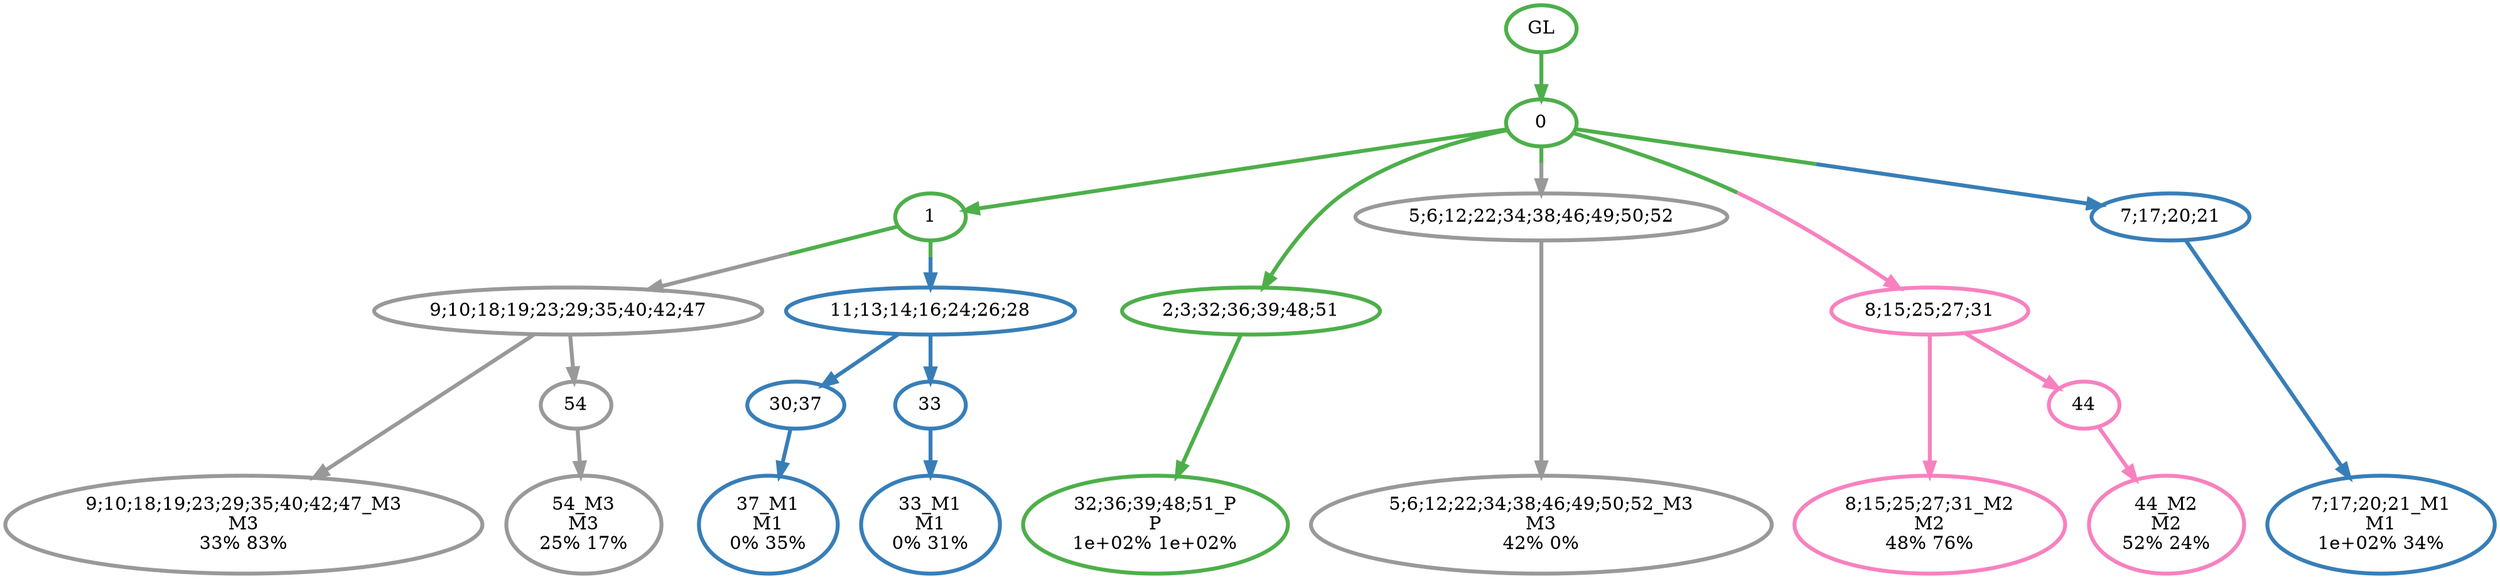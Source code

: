 digraph T {
	{
		rank=same
		17 [penwidth=3,colorscheme=set19,color=3,label="32;36;39;48;51_P\nP\n1e+02% 1e+02%"]
		15 [penwidth=3,colorscheme=set19,color=2,label="37_M1\nM1\n0% 35%"]
		13 [penwidth=3,colorscheme=set19,color=2,label="33_M1\nM1\n0% 31%"]
		12 [penwidth=3,colorscheme=set19,color=2,label="7;17;20;21_M1\nM1\n1e+02% 34%"]
		11 [penwidth=3,colorscheme=set19,color=8,label="8;15;25;27;31_M2\nM2\n48% 76%"]
		9 [penwidth=3,colorscheme=set19,color=8,label="44_M2\nM2\n52% 24%"]
		8 [penwidth=3,colorscheme=set19,color=9,label="9;10;18;19;23;29;35;40;42;47_M3\nM3\n33% 83%"]
		6 [penwidth=3,colorscheme=set19,color=9,label="54_M3\nM3\n25% 17%"]
		5 [penwidth=3,colorscheme=set19,color=9,label="5;6;12;22;34;38;46;49;50;52_M3\nM3\n42% 0%"]
	}
	21 [penwidth=3,colorscheme=set19,color=3,label="GL"]
	20 [penwidth=3,colorscheme=set19,color=3,label="0"]
	19 [penwidth=3,colorscheme=set19,color=3,label="1"]
	18 [penwidth=3,colorscheme=set19,color=3,label="2;3;32;36;39;48;51"]
	16 [penwidth=3,colorscheme=set19,color=2,label="30;37"]
	14 [penwidth=3,colorscheme=set19,color=2,label="33"]
	10 [penwidth=3,colorscheme=set19,color=8,label="44"]
	7 [penwidth=3,colorscheme=set19,color=9,label="54"]
	4 [penwidth=3,colorscheme=set19,color=9,label="9;10;18;19;23;29;35;40;42;47"]
	3 [penwidth=3,colorscheme=set19,color=9,label="5;6;12;22;34;38;46;49;50;52"]
	2 [penwidth=3,colorscheme=set19,color=8,label="8;15;25;27;31"]
	1 [penwidth=3,colorscheme=set19,color=2,label="7;17;20;21"]
	0 [penwidth=3,colorscheme=set19,color=2,label="11;13;14;16;24;26;28"]
	21 -> 20 [penwidth=3,colorscheme=set19,color=3]
	20 -> 19 [penwidth=3,colorscheme=set19,color=3]
	20 -> 18 [penwidth=3,colorscheme=set19,color=3]
	20 -> 3 [penwidth=3,colorscheme=set19,color="3;0.5:9"]
	20 -> 2 [penwidth=3,colorscheme=set19,color="3;0.5:8"]
	20 -> 1 [penwidth=3,colorscheme=set19,color="3;0.5:2"]
	19 -> 4 [penwidth=3,colorscheme=set19,color="3;0.5:9"]
	19 -> 0 [penwidth=3,colorscheme=set19,color="3;0.5:2"]
	18 -> 17 [penwidth=3,colorscheme=set19,color=3]
	16 -> 15 [penwidth=3,colorscheme=set19,color=2]
	14 -> 13 [penwidth=3,colorscheme=set19,color=2]
	10 -> 9 [penwidth=3,colorscheme=set19,color=8]
	7 -> 6 [penwidth=3,colorscheme=set19,color=9]
	4 -> 8 [penwidth=3,colorscheme=set19,color=9]
	4 -> 7 [penwidth=3,colorscheme=set19,color=9]
	3 -> 5 [penwidth=3,colorscheme=set19,color=9]
	2 -> 11 [penwidth=3,colorscheme=set19,color=8]
	2 -> 10 [penwidth=3,colorscheme=set19,color=8]
	1 -> 12 [penwidth=3,colorscheme=set19,color=2]
	0 -> 16 [penwidth=3,colorscheme=set19,color=2]
	0 -> 14 [penwidth=3,colorscheme=set19,color=2]
}
